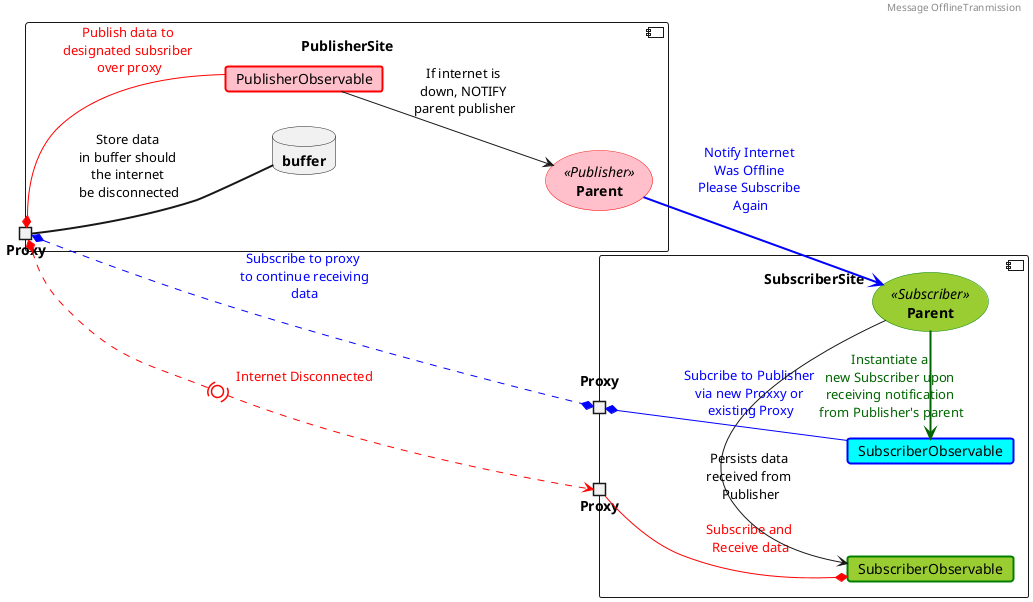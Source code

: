 @startuml OfflineTranmission
header Message OfflineTranmission
left to right direction

skinparam usecase {
    BackgroundColor<< Publisher >> Pink
    BorderColor<< Publisher >> Red
    BackgroundColor<< Subscriber >> YellowGreen
    BorderColor<< Subscriber >> Green
    BackgroundColor<< Interrupt >> Pink
    BorderColor<< Interrupt >> Red
}

skinparam component {
    PublisherSite 24
}

component "PublisherSite" as PublisherSite{
    (Parent) as (parentPub) << Publisher >>
    usecase "**Parent**" as parentPub
    card PublisherObservable as PublisherObs #Pink;line:Red;line.bold;text:Black
    port "**Proxy**" as proxy1
    database "**buffer**" as buffer
}

component SubscriberSite as SubscriberSite{
    (Parent) as (parentSub) << Subscriber >>
    usecase "**Parent**" as parentSub
    card SubscriberObservable as SubscriberObs1   #YellowGreen;line:green;line.bold;text:Black
    card SubscriberObservable as SubscriberObs2   #cyan;line:blue;line.bold;text:Black
    port "**Proxy**" as proxy2
    port "**Proxy**" as proxy3
}

' (X) as (interrupt) << Interrupt >>
' usecase "X" as interrupt

proxy1 *- PublisherObs #line:Red;text:Red : Publish data to \ndesignated subsriber \nover proxy
PublisherObs --> parentPub : If internet is \ndown, NOTIFY \nparent publisher
parentPub --> parentSub #line:blue;line.bold;text:Blue : Notify Internet \nWas Offline \nPlease Subscribe \nAgain
' proxy1 *..* interrupt #line:Red;text:Red
' interrupt *..* proxy2 #line:Red;text:Red
proxy1 *.(0).> proxy2 #line:Red;text:Red : Internet Disconnected
' destroy proxy1
proxy1 == buffer : Store data \nin buffer should \nthe internet \nbe disconnected

proxy2 -* SubscriberObs1  #line:Red;text:Red : Subscribe and \nReceive data 
proxy3 *- SubscriberObs2 #line:Blue;text:Blue : Subcribe to Publisher \nvia new Proxxy or \nexisting Proxy
' proxy2 *- SubscriberObs2 #line:Blue;text:Blue
proxy1 *..* proxy3 #line:Blue;text:Blue : Subscribe to proxy \n to continue receiving \ndata
parentSub => SubscriberObs2 #line:DarkGreen;line.bold;text:DarkGreen : Instantiate a \nnew Subscriber upon \nreceiving notification \nfrom Publisher's parent
parentSub -> SubscriberObs1 : Persists data \nreceived from \nPublisher
@enduml

/' Briedf description
Follow the red line first. It represents a normal flow of data/message transfer
during an ideal situation.
The blue lines represents when the internet is done and provides direction as to
how the components handle the situation.
So here, the the publisher will produce it's messages/payload to the subscriber
using the imported library to enable remote transmission of the data via proxy.
The same thing also for the other side, to which they will also need to use the
same library in order to receive the transmitted data.

Now, assuming the internet connection is interrupted for whatever reason, then the
data will then be stored in the the buffer so to speak or whatever that the publisher
wants to deal with it. The parent component will then keep track of the records
and send it's notification to the subscriber's parents once the internet is back
online. Meanwhile, there would be, ideally speaking, internal mechanism to deal
with the ongoing data transmission that is occuring at the publisher's site.
So, when the internet connection is back online, and upon receiving the notification
from the parent of the publisher's site, it would then instantaite a new subcriber
to subscribe to the previously subscribed publisher, and continue to receive the
stream data. The publisher will of course stream the buffered data that failed to
transmit to the relevant party.'/